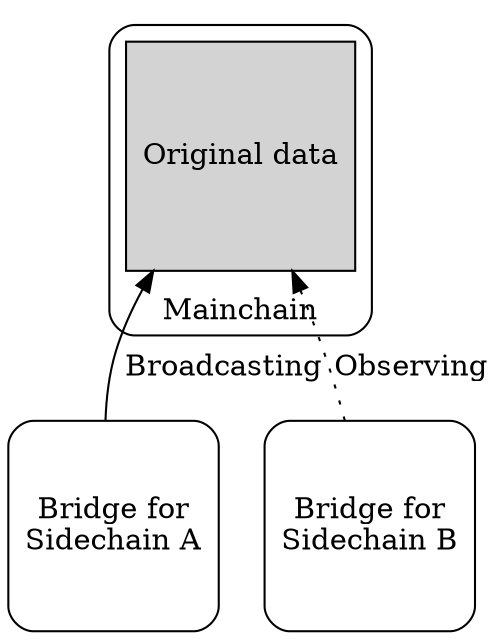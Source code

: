 digraph {
  node [shape=square style=rounded]
  rankdir=BT

  subgraph cluster_mainchain {
    label="Mainchain"
    style=rounded

    data [label = "Original data", style = filled]
  }

  sidechain_a_bridge [label = "Bridge for\nSidechain A"]

  sidechain_b_bridge [label = "Bridge for\nSidechain B"]

  sidechain_a_bridge -> data [label = " Broadcasting"]
  sidechain_b_bridge -> data [style=dotted, label= "Observing"]
}
